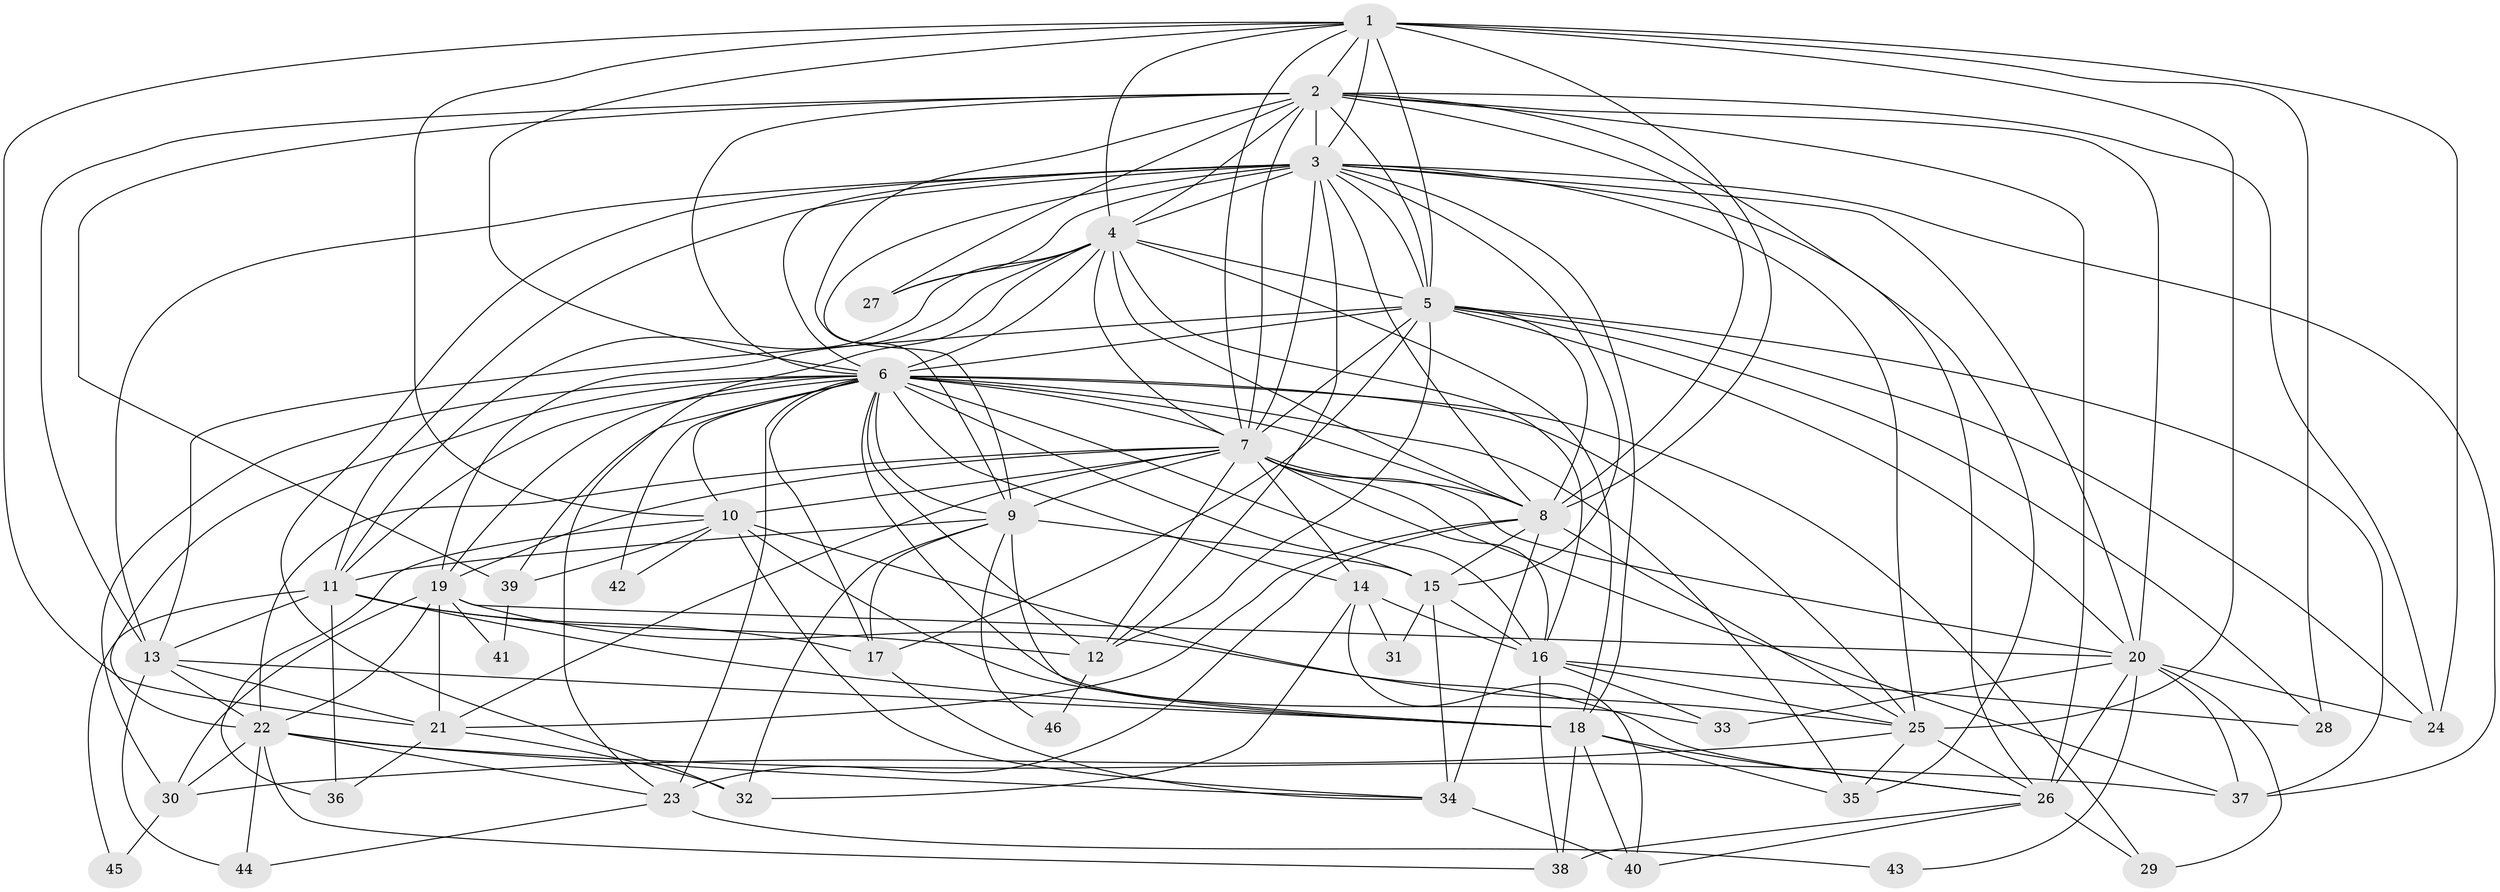 // original degree distribution, {25: 0.013605442176870748, 28: 0.006802721088435374, 23: 0.006802721088435374, 24: 0.006802721088435374, 22: 0.006802721088435374, 19: 0.006802721088435374, 26: 0.006802721088435374, 17: 0.006802721088435374, 29: 0.006802721088435374, 3: 0.24489795918367346, 8: 0.006802721088435374, 6: 0.027210884353741496, 4: 0.08843537414965986, 2: 0.5034013605442177, 5: 0.04081632653061224, 11: 0.006802721088435374, 9: 0.006802721088435374, 10: 0.006802721088435374}
// Generated by graph-tools (version 1.1) at 2025/49/03/04/25 22:49:47]
// undirected, 46 vertices, 169 edges
graph export_dot {
  node [color=gray90,style=filled];
  1;
  2;
  3;
  4;
  5;
  6;
  7;
  8;
  9;
  10;
  11;
  12;
  13;
  14;
  15;
  16;
  17;
  18;
  19;
  20;
  21;
  22;
  23;
  24;
  25;
  26;
  27;
  28;
  29;
  30;
  31;
  32;
  33;
  34;
  35;
  36;
  37;
  38;
  39;
  40;
  41;
  42;
  43;
  44;
  45;
  46;
  1 -- 2 [weight=1.0];
  1 -- 3 [weight=1.0];
  1 -- 4 [weight=2.0];
  1 -- 5 [weight=1.0];
  1 -- 6 [weight=2.0];
  1 -- 7 [weight=3.0];
  1 -- 8 [weight=2.0];
  1 -- 10 [weight=2.0];
  1 -- 21 [weight=1.0];
  1 -- 24 [weight=1.0];
  1 -- 25 [weight=5.0];
  1 -- 28 [weight=2.0];
  2 -- 3 [weight=1.0];
  2 -- 4 [weight=1.0];
  2 -- 5 [weight=2.0];
  2 -- 6 [weight=2.0];
  2 -- 7 [weight=3.0];
  2 -- 8 [weight=1.0];
  2 -- 9 [weight=1.0];
  2 -- 13 [weight=1.0];
  2 -- 20 [weight=1.0];
  2 -- 24 [weight=1.0];
  2 -- 26 [weight=5.0];
  2 -- 27 [weight=1.0];
  2 -- 35 [weight=1.0];
  2 -- 39 [weight=2.0];
  3 -- 4 [weight=2.0];
  3 -- 5 [weight=1.0];
  3 -- 6 [weight=3.0];
  3 -- 7 [weight=9.0];
  3 -- 8 [weight=1.0];
  3 -- 9 [weight=9.0];
  3 -- 11 [weight=1.0];
  3 -- 12 [weight=1.0];
  3 -- 13 [weight=2.0];
  3 -- 15 [weight=1.0];
  3 -- 18 [weight=1.0];
  3 -- 20 [weight=1.0];
  3 -- 25 [weight=1.0];
  3 -- 26 [weight=1.0];
  3 -- 27 [weight=1.0];
  3 -- 32 [weight=1.0];
  3 -- 37 [weight=1.0];
  4 -- 5 [weight=1.0];
  4 -- 6 [weight=2.0];
  4 -- 7 [weight=2.0];
  4 -- 8 [weight=1.0];
  4 -- 11 [weight=5.0];
  4 -- 16 [weight=1.0];
  4 -- 18 [weight=2.0];
  4 -- 19 [weight=1.0];
  4 -- 23 [weight=1.0];
  4 -- 27 [weight=1.0];
  5 -- 6 [weight=2.0];
  5 -- 7 [weight=2.0];
  5 -- 8 [weight=1.0];
  5 -- 12 [weight=1.0];
  5 -- 13 [weight=7.0];
  5 -- 17 [weight=1.0];
  5 -- 20 [weight=1.0];
  5 -- 24 [weight=1.0];
  5 -- 28 [weight=1.0];
  5 -- 37 [weight=1.0];
  6 -- 7 [weight=4.0];
  6 -- 8 [weight=2.0];
  6 -- 9 [weight=1.0];
  6 -- 10 [weight=1.0];
  6 -- 11 [weight=1.0];
  6 -- 12 [weight=1.0];
  6 -- 14 [weight=1.0];
  6 -- 15 [weight=1.0];
  6 -- 16 [weight=9.0];
  6 -- 17 [weight=1.0];
  6 -- 19 [weight=1.0];
  6 -- 22 [weight=1.0];
  6 -- 23 [weight=1.0];
  6 -- 25 [weight=1.0];
  6 -- 29 [weight=1.0];
  6 -- 30 [weight=1.0];
  6 -- 33 [weight=2.0];
  6 -- 35 [weight=1.0];
  6 -- 39 [weight=1.0];
  6 -- 42 [weight=1.0];
  7 -- 8 [weight=2.0];
  7 -- 9 [weight=1.0];
  7 -- 10 [weight=1.0];
  7 -- 12 [weight=1.0];
  7 -- 14 [weight=1.0];
  7 -- 16 [weight=2.0];
  7 -- 19 [weight=1.0];
  7 -- 20 [weight=1.0];
  7 -- 21 [weight=1.0];
  7 -- 22 [weight=7.0];
  7 -- 37 [weight=2.0];
  8 -- 15 [weight=1.0];
  8 -- 21 [weight=1.0];
  8 -- 23 [weight=2.0];
  8 -- 25 [weight=1.0];
  8 -- 34 [weight=2.0];
  9 -- 11 [weight=1.0];
  9 -- 15 [weight=1.0];
  9 -- 17 [weight=1.0];
  9 -- 18 [weight=1.0];
  9 -- 32 [weight=1.0];
  9 -- 46 [weight=1.0];
  10 -- 18 [weight=1.0];
  10 -- 25 [weight=1.0];
  10 -- 34 [weight=1.0];
  10 -- 36 [weight=1.0];
  10 -- 39 [weight=1.0];
  10 -- 42 [weight=1.0];
  11 -- 12 [weight=1.0];
  11 -- 13 [weight=1.0];
  11 -- 17 [weight=2.0];
  11 -- 18 [weight=1.0];
  11 -- 36 [weight=1.0];
  11 -- 45 [weight=1.0];
  12 -- 46 [weight=1.0];
  13 -- 18 [weight=1.0];
  13 -- 21 [weight=1.0];
  13 -- 22 [weight=1.0];
  13 -- 44 [weight=1.0];
  14 -- 16 [weight=1.0];
  14 -- 31 [weight=1.0];
  14 -- 32 [weight=1.0];
  14 -- 40 [weight=1.0];
  15 -- 16 [weight=1.0];
  15 -- 31 [weight=1.0];
  15 -- 34 [weight=1.0];
  16 -- 25 [weight=1.0];
  16 -- 28 [weight=1.0];
  16 -- 33 [weight=1.0];
  16 -- 38 [weight=1.0];
  17 -- 34 [weight=1.0];
  18 -- 26 [weight=1.0];
  18 -- 35 [weight=1.0];
  18 -- 38 [weight=2.0];
  18 -- 40 [weight=1.0];
  19 -- 20 [weight=1.0];
  19 -- 21 [weight=1.0];
  19 -- 22 [weight=2.0];
  19 -- 26 [weight=1.0];
  19 -- 30 [weight=1.0];
  19 -- 41 [weight=1.0];
  20 -- 24 [weight=1.0];
  20 -- 26 [weight=1.0];
  20 -- 29 [weight=1.0];
  20 -- 33 [weight=1.0];
  20 -- 37 [weight=1.0];
  20 -- 43 [weight=1.0];
  21 -- 32 [weight=1.0];
  21 -- 36 [weight=1.0];
  22 -- 23 [weight=1.0];
  22 -- 30 [weight=1.0];
  22 -- 34 [weight=1.0];
  22 -- 37 [weight=1.0];
  22 -- 38 [weight=1.0];
  22 -- 44 [weight=1.0];
  23 -- 43 [weight=1.0];
  23 -- 44 [weight=1.0];
  25 -- 26 [weight=1.0];
  25 -- 30 [weight=1.0];
  25 -- 35 [weight=1.0];
  26 -- 29 [weight=1.0];
  26 -- 38 [weight=1.0];
  26 -- 40 [weight=1.0];
  30 -- 45 [weight=1.0];
  34 -- 40 [weight=1.0];
  39 -- 41 [weight=1.0];
}
